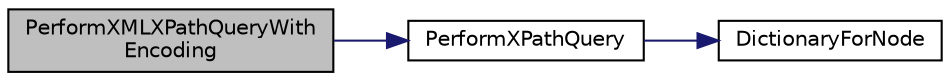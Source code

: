 digraph "PerformXMLXPathQueryWithEncoding"
{
  edge [fontname="Helvetica",fontsize="10",labelfontname="Helvetica",labelfontsize="10"];
  node [fontname="Helvetica",fontsize="10",shape=record];
  rankdir="LR";
  Node1 [label="PerformXMLXPathQueryWith\lEncoding",height=0.2,width=0.4,color="black", fillcolor="grey75", style="filled", fontcolor="black"];
  Node1 -> Node2 [color="midnightblue",fontsize="10",style="solid",fontname="Helvetica"];
  Node2 [label="PerformXPathQuery",height=0.2,width=0.4,color="black", fillcolor="white", style="filled",URL="$_x_path_query_8m.html#ae96b3b982878c5c8b16a8f565165297e"];
  Node2 -> Node3 [color="midnightblue",fontsize="10",style="solid",fontname="Helvetica"];
  Node3 [label="DictionaryForNode",height=0.2,width=0.4,color="black", fillcolor="white", style="filled",URL="$_x_path_query_8m.html#a1ed3b4bc9c3faffd9d8b14a1d4784675"];
}
